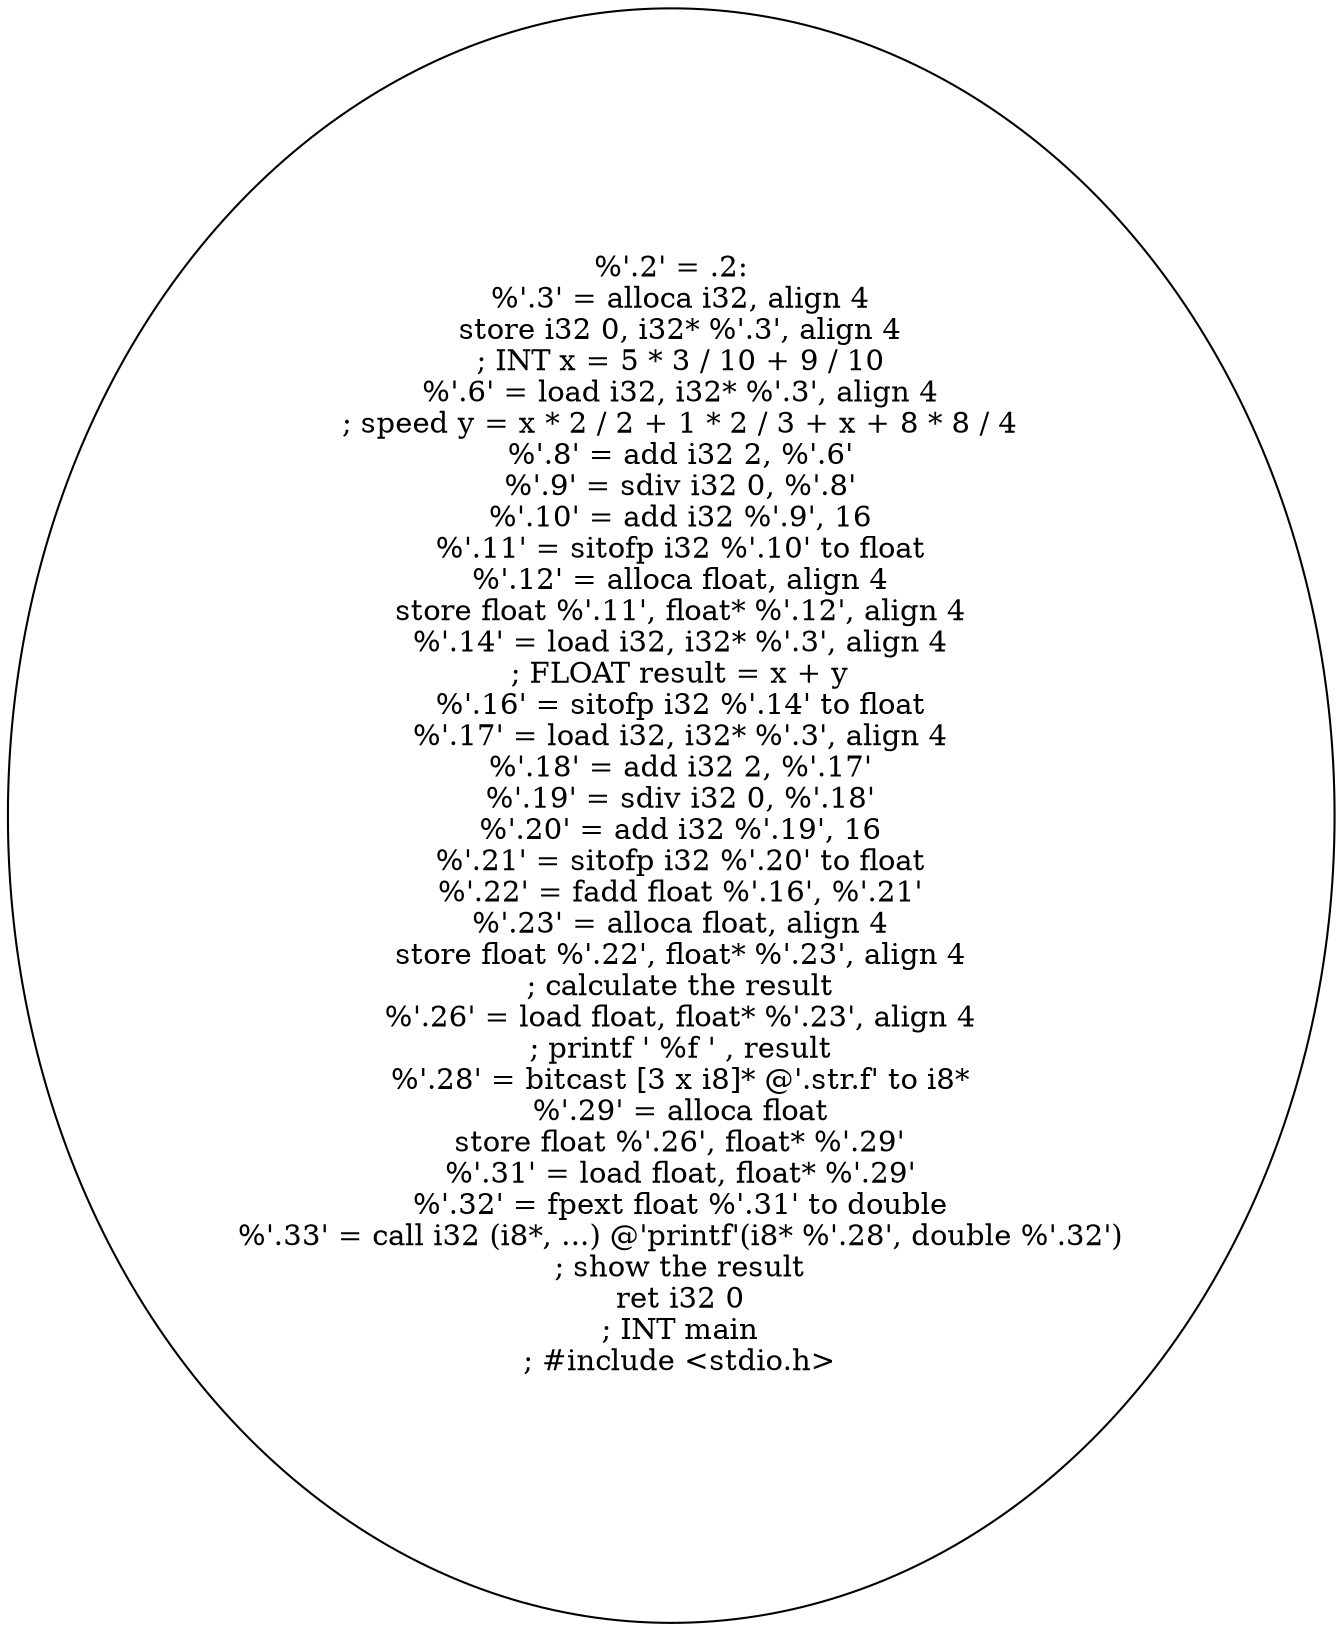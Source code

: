 digraph AST {
  "127805889552272" [label="%'.2' = .2:
  %'.3' = alloca i32, align 4
  store i32 0, i32* %'.3', align 4
  ; INT x = 5 * 3 / 10 + 9 / 10
  %'.6' = load i32, i32* %'.3', align 4
  ; speed y = x * 2 / 2 + 1 * 2 / 3 + x + 8 * 8 / 4
  %'.8' = add i32 2, %'.6'
  %'.9' = sdiv i32 0, %'.8'
  %'.10' = add i32 %'.9', 16
  %'.11' = sitofp i32 %'.10' to float
  %'.12' = alloca float, align 4
  store float %'.11', float* %'.12', align 4
  %'.14' = load i32, i32* %'.3', align 4
  ; FLOAT result = x + y
  %'.16' = sitofp i32 %'.14' to float
  %'.17' = load i32, i32* %'.3', align 4
  %'.18' = add i32 2, %'.17'
  %'.19' = sdiv i32 0, %'.18'
  %'.20' = add i32 %'.19', 16
  %'.21' = sitofp i32 %'.20' to float
  %'.22' = fadd float %'.16', %'.21'
  %'.23' = alloca float, align 4
  store float %'.22', float* %'.23', align 4
  ; calculate the result
  %'.26' = load float, float* %'.23', align 4
  ; printf ' %f ' , result
  %'.28' = bitcast [3 x i8]* @'.str.f' to i8*
  %'.29' = alloca float
  store float %'.26', float* %'.29'
  %'.31' = load float, float* %'.29'
  %'.32' = fpext float %'.31' to double
  %'.33' = call i32 (i8*, ...) @'printf'(i8* %'.28', double %'.32')
  ; show the result
  ret i32 0
  ; INT main
  ; #include <stdio.h>"];
}
